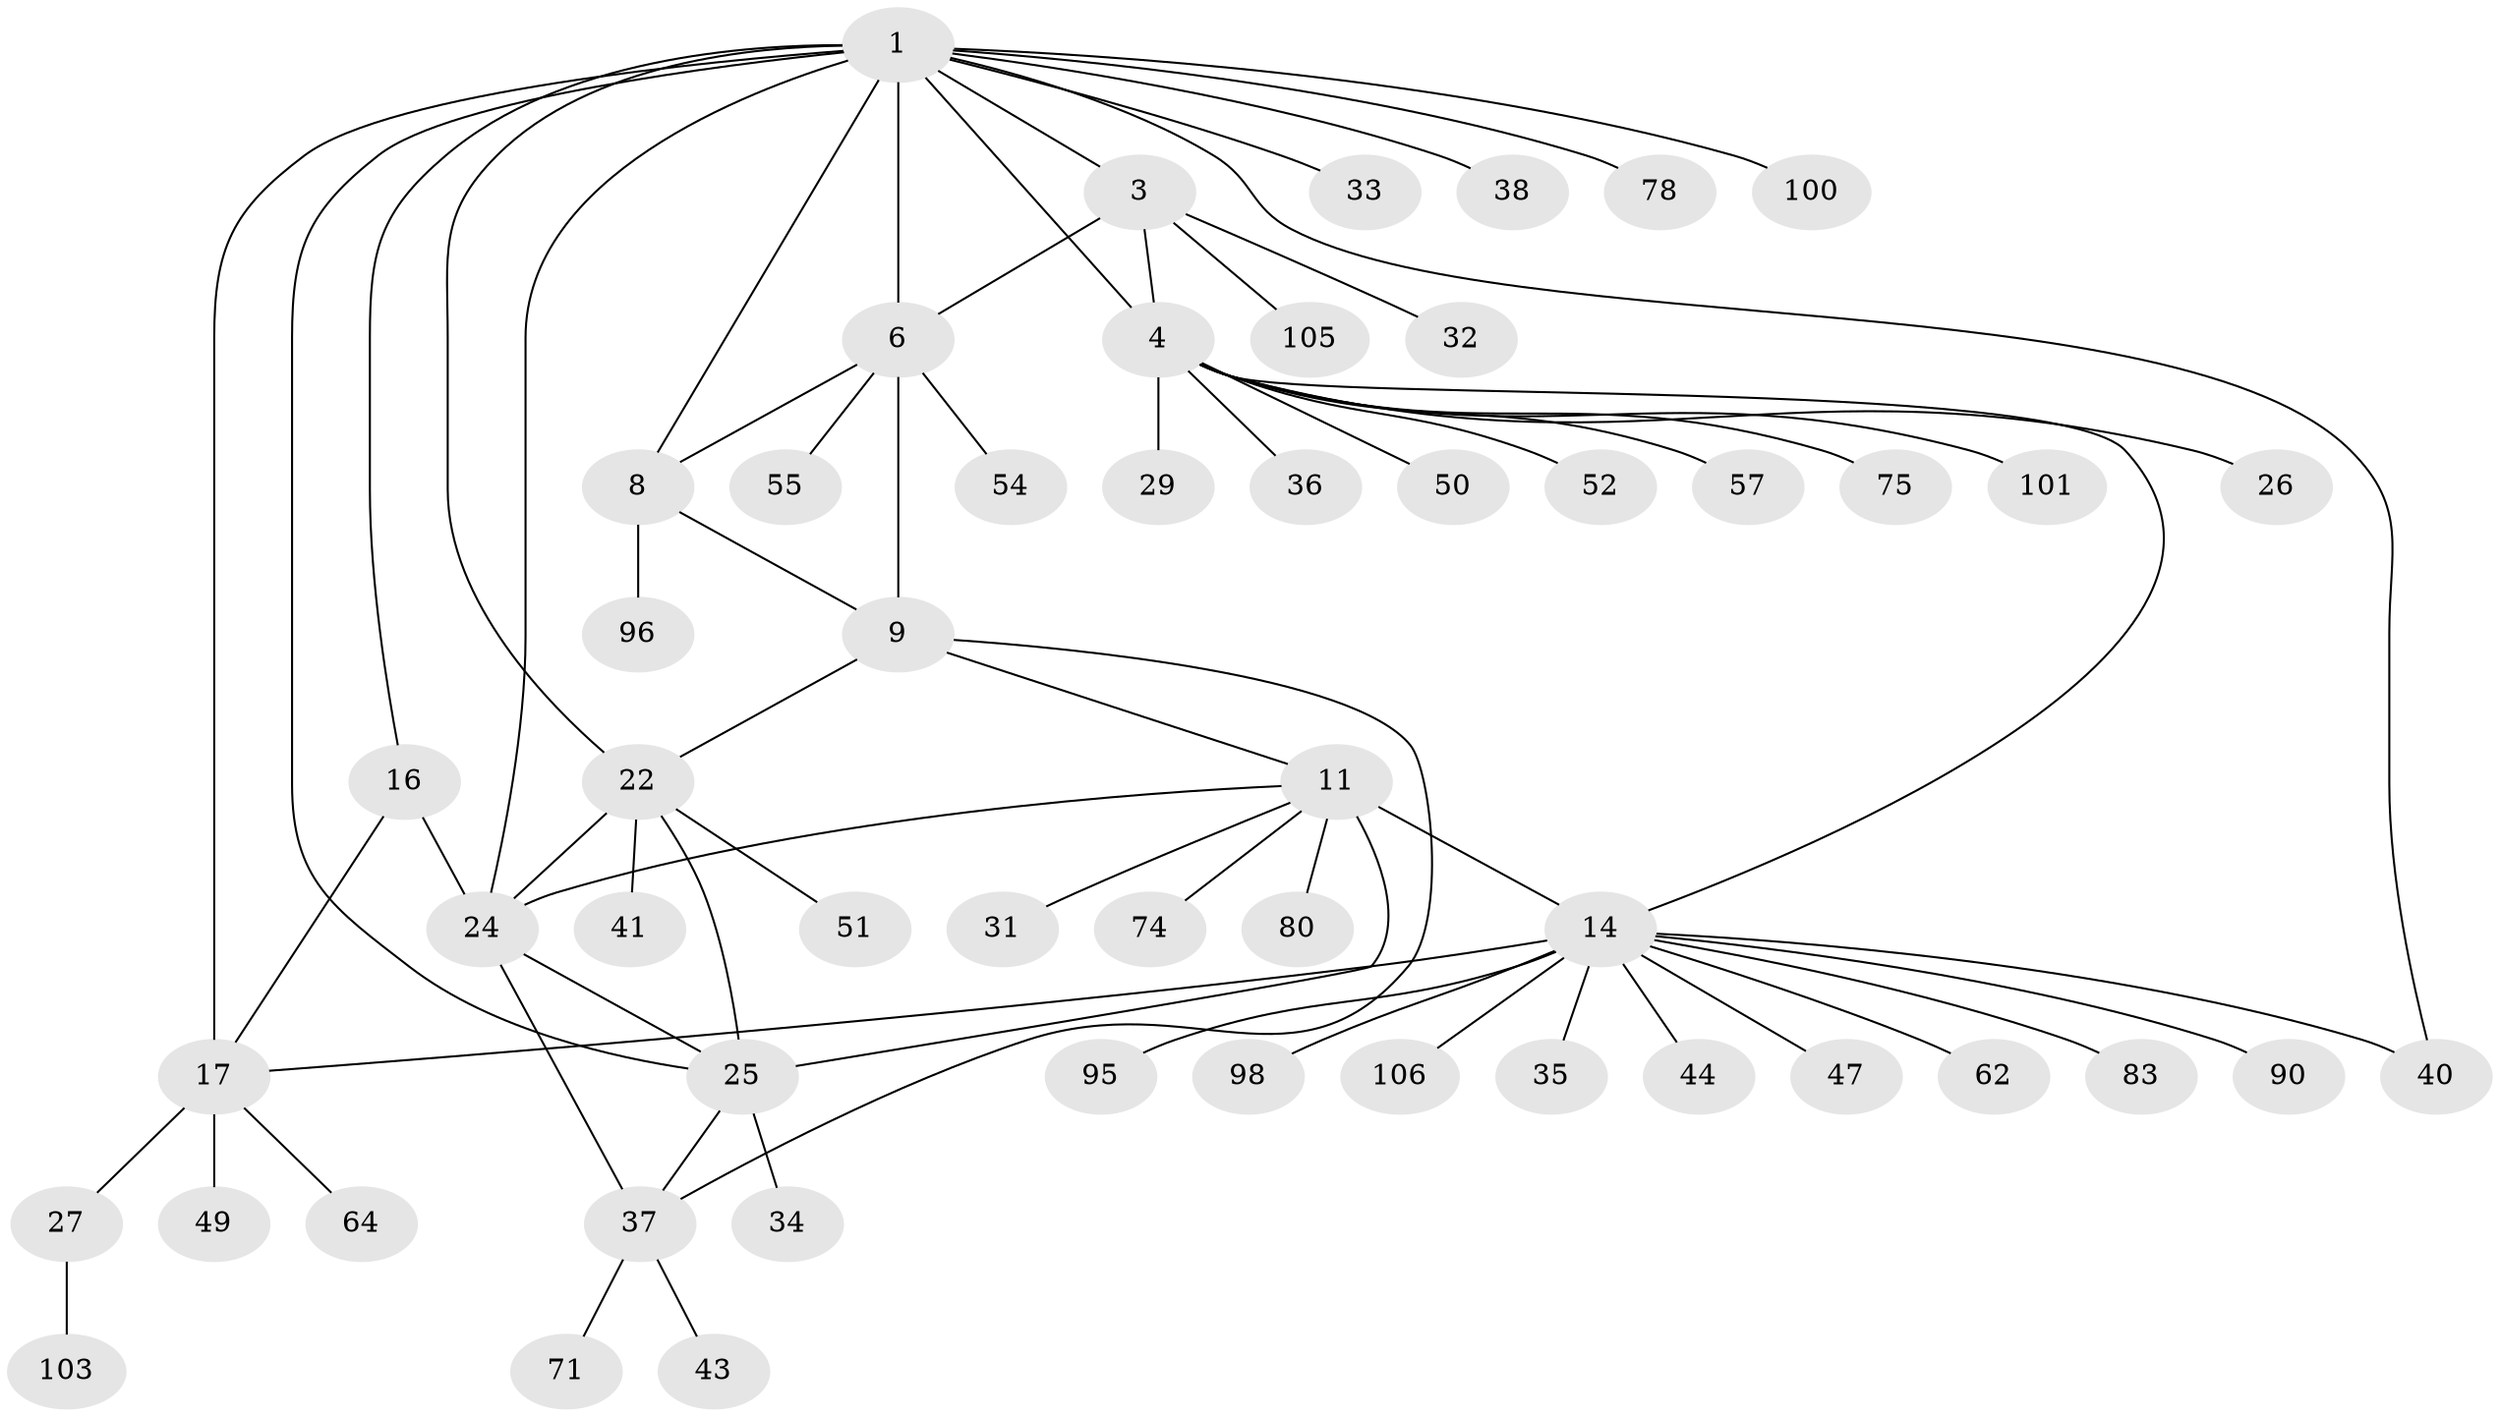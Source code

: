 // original degree distribution, {8: 0.03773584905660377, 4: 0.018867924528301886, 7: 0.0660377358490566, 10: 0.009433962264150943, 6: 0.0660377358490566, 16: 0.009433962264150943, 11: 0.009433962264150943, 13: 0.009433962264150943, 9: 0.009433962264150943, 1: 0.5943396226415094, 2: 0.14150943396226415, 3: 0.018867924528301886, 5: 0.009433962264150943}
// Generated by graph-tools (version 1.1) at 2025/16/03/09/25 04:16:05]
// undirected, 53 vertices, 69 edges
graph export_dot {
graph [start="1"]
  node [color=gray90,style=filled];
  1 [super="+21+18+2+97"];
  3;
  4 [super="+5"];
  6 [super="+7+81+39"];
  8;
  9 [super="+10"];
  11 [super="+15+12+77+76+13"];
  14;
  16 [super="+89"];
  17 [super="+19+56+58+67+99+63"];
  22 [super="+46+23"];
  24 [super="+45+30+65+82+85+69"];
  25 [super="+92+84+91"];
  26;
  27;
  29;
  31;
  32 [super="+60+79"];
  33;
  34;
  35 [super="+87"];
  36 [super="+73"];
  37;
  38;
  40;
  41 [super="+72"];
  43;
  44;
  47;
  49;
  50;
  51;
  52;
  54;
  55;
  57;
  62;
  64 [super="+88"];
  71;
  74;
  75;
  78;
  80;
  83;
  90 [super="+93"];
  95 [super="+104"];
  96;
  98;
  100;
  101;
  103;
  105;
  106;
  1 -- 3 [weight=2];
  1 -- 4 [weight=4];
  1 -- 33;
  1 -- 6 [weight=2];
  1 -- 38;
  1 -- 22 [weight=2];
  1 -- 24;
  1 -- 25;
  1 -- 16 [weight=2];
  1 -- 17 [weight=4];
  1 -- 100;
  1 -- 8;
  1 -- 40;
  1 -- 78;
  3 -- 4 [weight=2];
  3 -- 6;
  3 -- 32;
  3 -- 105;
  4 -- 14;
  4 -- 29;
  4 -- 52;
  4 -- 36;
  4 -- 101;
  4 -- 75;
  4 -- 50;
  4 -- 57;
  4 -- 26;
  6 -- 8 [weight=2];
  6 -- 9 [weight=4];
  6 -- 54;
  6 -- 55;
  8 -- 9 [weight=2];
  8 -- 96;
  9 -- 37;
  9 -- 22;
  9 -- 11;
  11 -- 14 [weight=4];
  11 -- 80;
  11 -- 25;
  11 -- 74;
  11 -- 24;
  11 -- 31;
  14 -- 17;
  14 -- 35;
  14 -- 40;
  14 -- 44;
  14 -- 47;
  14 -- 62;
  14 -- 83;
  14 -- 90;
  14 -- 95;
  14 -- 98;
  14 -- 106;
  16 -- 17 [weight=2];
  16 -- 24;
  17 -- 49;
  17 -- 64;
  17 -- 27;
  22 -- 24 [weight=2];
  22 -- 25 [weight=2];
  22 -- 51;
  22 -- 41;
  24 -- 25;
  24 -- 37;
  25 -- 34;
  25 -- 37;
  27 -- 103;
  37 -- 43;
  37 -- 71;
}
